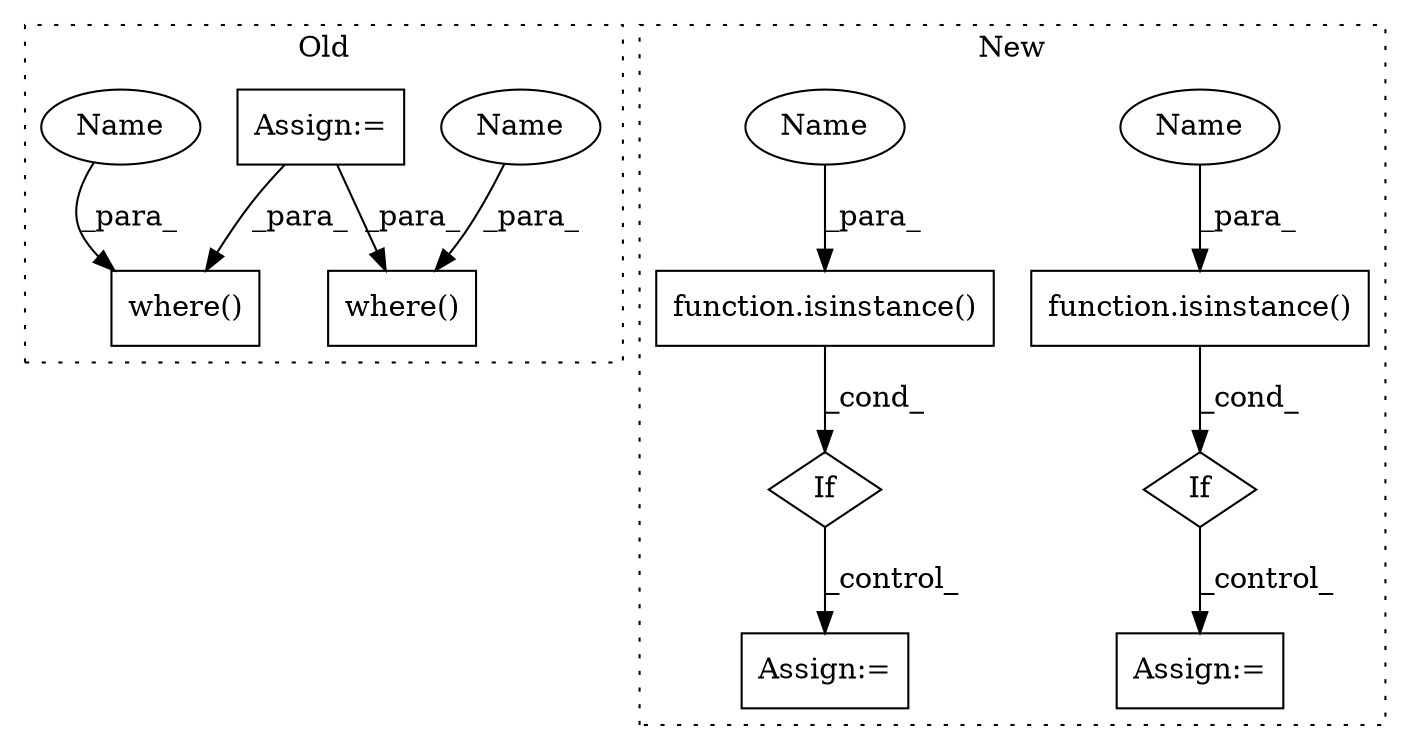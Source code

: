 digraph G {
subgraph cluster0 {
1 [label="where()" a="75" s="3024,3051" l="12,1" shape="box"];
4 [label="where()" a="75" s="3072,3097" l="10,1" shape="box"];
7 [label="Assign:=" a="68" s="2963" l="3" shape="box"];
10 [label="Name" a="87" s="3082" l="9" shape="ellipse"];
11 [label="Name" a="87" s="3036" l="9" shape="ellipse"];
label = "Old";
style="dotted";
}
subgraph cluster1 {
2 [label="function.isinstance()" a="75" s="31502,31522" l="11,1" shape="box"];
3 [label="If" a="96" s="31495" l="3" shape="diamond"];
5 [label="function.isinstance()" a="75" s="31257,31277" l="11,1" shape="box"];
6 [label="If" a="96" s="31250" l="3" shape="diamond"];
8 [label="Assign:=" a="68" s="31673" l="3" shape="box"];
9 [label="Assign:=" a="68" s="31428" l="3" shape="box"];
12 [label="Name" a="87" s="31516" l="6" shape="ellipse"];
13 [label="Name" a="87" s="31271" l="6" shape="ellipse"];
label = "New";
style="dotted";
}
2 -> 3 [label="_cond_"];
3 -> 8 [label="_control_"];
5 -> 6 [label="_cond_"];
6 -> 9 [label="_control_"];
7 -> 1 [label="_para_"];
7 -> 4 [label="_para_"];
10 -> 4 [label="_para_"];
11 -> 1 [label="_para_"];
12 -> 2 [label="_para_"];
13 -> 5 [label="_para_"];
}